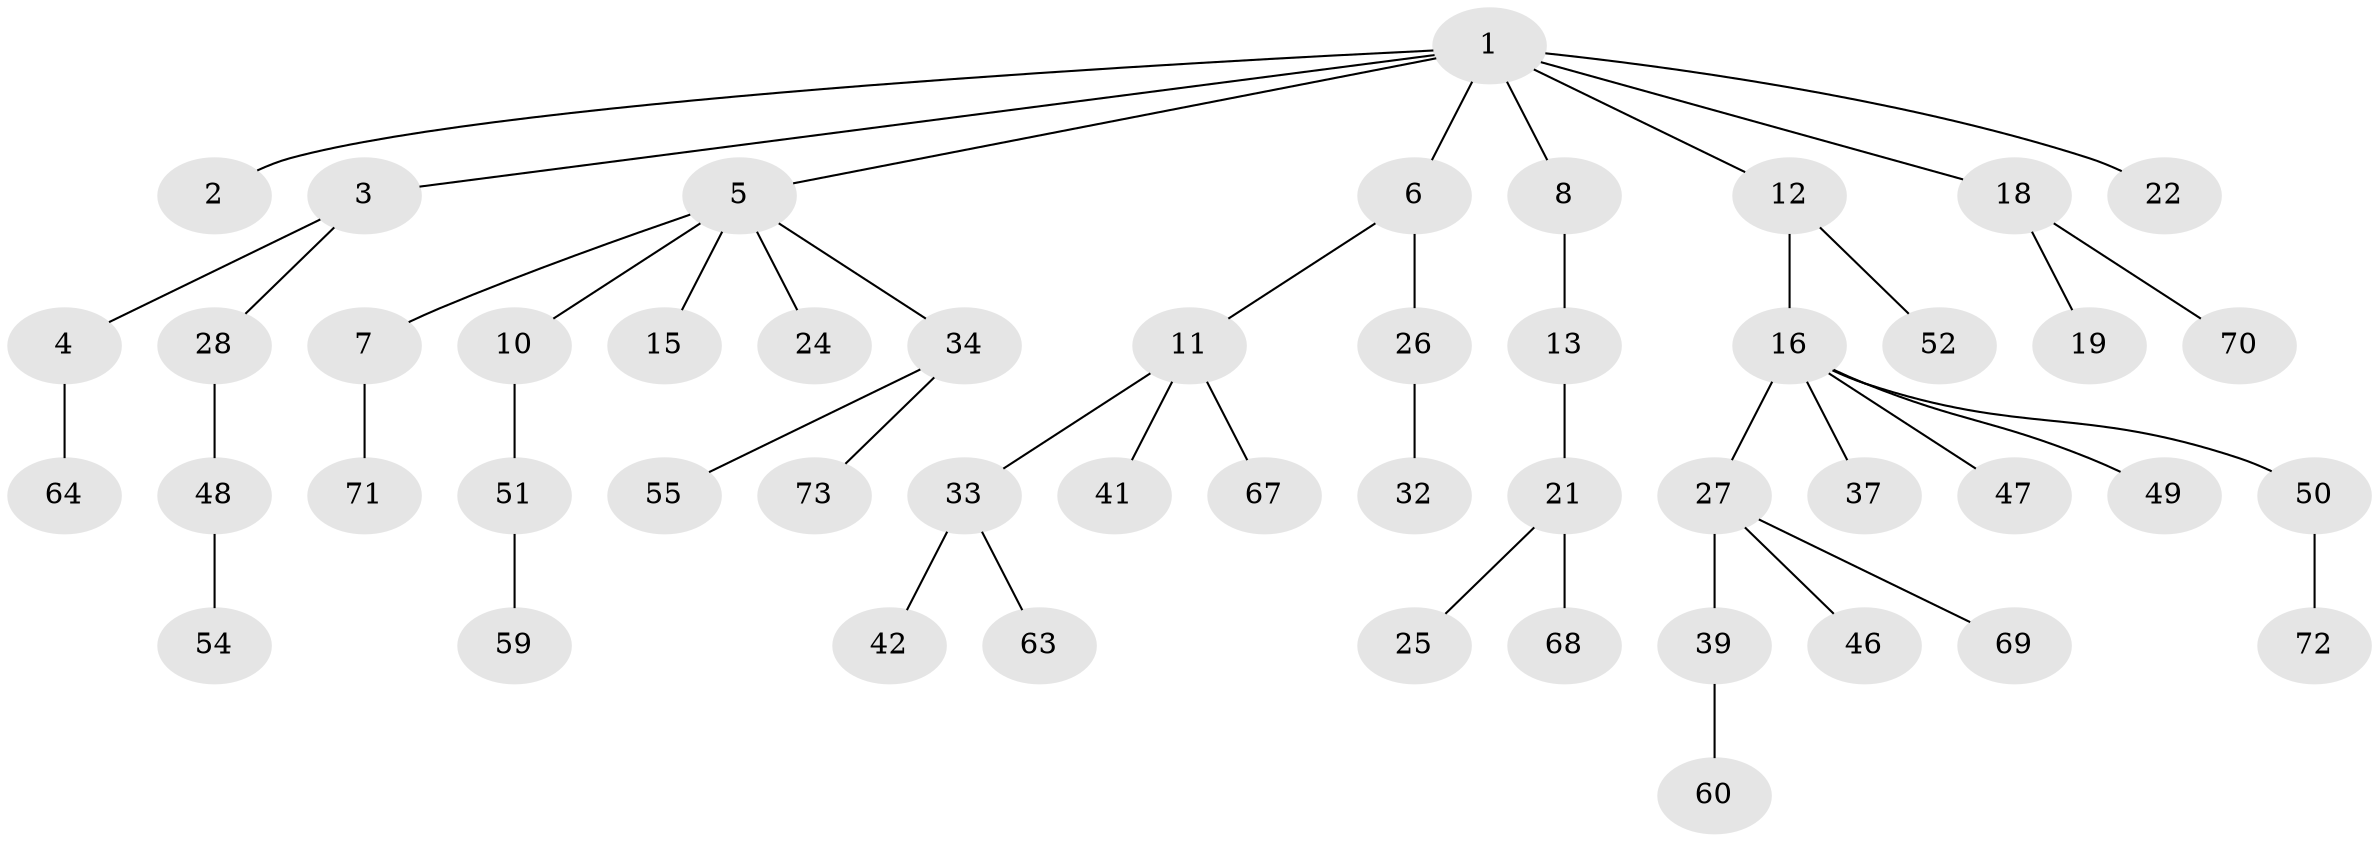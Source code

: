 // original degree distribution, {9: 0.0136986301369863, 1: 0.547945205479452, 4: 0.0821917808219178, 3: 0.1643835616438356, 6: 0.0136986301369863, 2: 0.1643835616438356, 5: 0.0136986301369863}
// Generated by graph-tools (version 1.1) at 2025/11/02/27/25 16:11:27]
// undirected, 50 vertices, 49 edges
graph export_dot {
graph [start="1"]
  node [color=gray90,style=filled];
  1 [super="+30"];
  2;
  3 [super="+53"];
  4 [super="+9"];
  5 [super="+17"];
  6 [super="+14"];
  7 [super="+31"];
  8 [super="+58"];
  10;
  11 [super="+43"];
  12 [super="+35"];
  13 [super="+20"];
  15;
  16 [super="+23"];
  18 [super="+38"];
  19 [super="+45"];
  21 [super="+44"];
  22;
  24;
  25;
  26 [super="+29"];
  27 [super="+36"];
  28 [super="+57"];
  32;
  33 [super="+61"];
  34 [super="+40"];
  37 [super="+62"];
  39;
  41;
  42 [super="+65"];
  46 [super="+56"];
  47;
  48;
  49;
  50;
  51 [super="+66"];
  52;
  54;
  55;
  59;
  60;
  63;
  64;
  67;
  68;
  69;
  70;
  71;
  72;
  73;
  1 -- 2;
  1 -- 3;
  1 -- 5;
  1 -- 6;
  1 -- 8;
  1 -- 12;
  1 -- 18;
  1 -- 22;
  3 -- 4;
  3 -- 28;
  4 -- 64;
  5 -- 7;
  5 -- 10;
  5 -- 15;
  5 -- 34;
  5 -- 24;
  6 -- 11;
  6 -- 26;
  7 -- 71;
  8 -- 13;
  10 -- 51;
  11 -- 33;
  11 -- 41;
  11 -- 67;
  12 -- 16;
  12 -- 52;
  13 -- 21;
  16 -- 37;
  16 -- 50;
  16 -- 49;
  16 -- 27;
  16 -- 47;
  18 -- 19;
  18 -- 70;
  21 -- 25;
  21 -- 68;
  26 -- 32;
  27 -- 39;
  27 -- 69;
  27 -- 46;
  28 -- 48;
  33 -- 42;
  33 -- 63;
  34 -- 55;
  34 -- 73;
  39 -- 60;
  48 -- 54;
  50 -- 72;
  51 -- 59;
}
